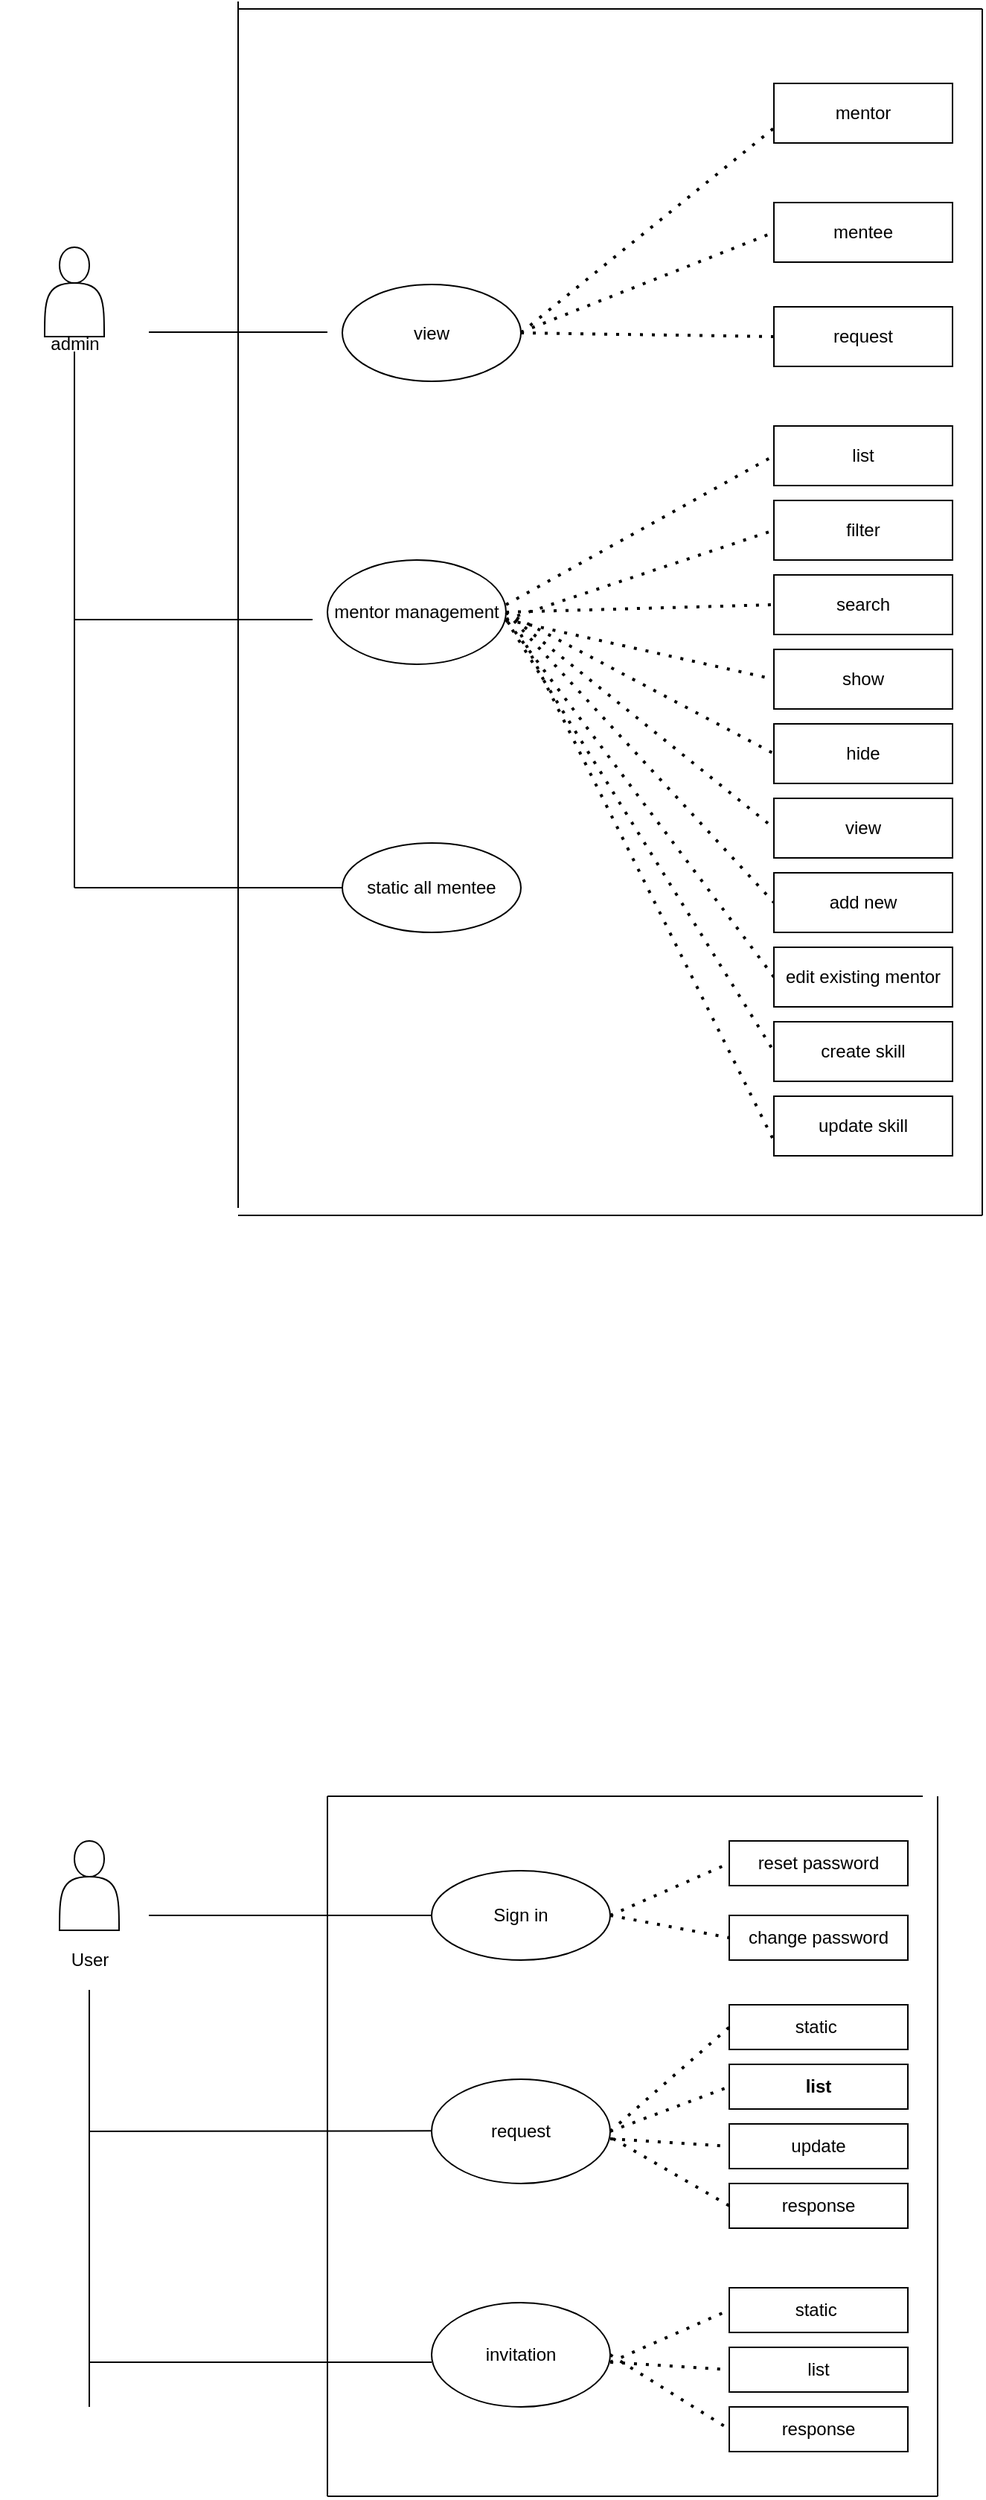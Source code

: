 <mxfile version="20.3.7" type="github">
  <diagram id="QXCmKPoplqcxUp9vM0Bt" name="Page-1">
    <mxGraphModel dx="2076" dy="1146" grid="1" gridSize="10" guides="1" tooltips="1" connect="1" arrows="1" fold="1" page="1" pageScale="1" pageWidth="850" pageHeight="1100" math="0" shadow="0">
      <root>
        <mxCell id="0" />
        <mxCell id="1" parent="0" />
        <mxCell id="h2GhNfGjHwMAatRYWjIX-1" value="&lt;span style=&quot;white-space: pre;&quot;&gt;	&lt;/span&gt;&lt;span style=&quot;white-space: pre;&quot;&gt;	&lt;/span&gt;&lt;span style=&quot;white-space: pre;&quot;&gt;	&lt;/span&gt;&lt;span style=&quot;white-space: pre;&quot;&gt;	&lt;/span&gt;&lt;br&gt;" style="shape=actor;whiteSpace=wrap;html=1;" vertex="1" parent="1">
          <mxGeometry x="90" y="200" width="40" height="60" as="geometry" />
        </mxCell>
        <mxCell id="h2GhNfGjHwMAatRYWjIX-2" value="" style="endArrow=none;html=1;rounded=0;" edge="1" parent="1">
          <mxGeometry width="50" height="50" relative="1" as="geometry">
            <mxPoint x="110" y="630" as="sourcePoint" />
            <mxPoint x="110" y="270" as="targetPoint" />
          </mxGeometry>
        </mxCell>
        <mxCell id="h2GhNfGjHwMAatRYWjIX-5" value="&amp;nbsp; &amp;nbsp; &amp;nbsp; admin" style="text;html=1;align=center;verticalAlign=middle;resizable=0;points=[];autosize=1;strokeColor=none;fillColor=none;" vertex="1" parent="1">
          <mxGeometry x="60" y="250" width="80" height="30" as="geometry" />
        </mxCell>
        <mxCell id="h2GhNfGjHwMAatRYWjIX-6" value="" style="endArrow=none;html=1;rounded=0;" edge="1" parent="1">
          <mxGeometry width="50" height="50" relative="1" as="geometry">
            <mxPoint x="280" y="257" as="sourcePoint" />
            <mxPoint x="160" y="257" as="targetPoint" />
          </mxGeometry>
        </mxCell>
        <mxCell id="h2GhNfGjHwMAatRYWjIX-7" value="" style="endArrow=none;html=1;rounded=0;" edge="1" parent="1">
          <mxGeometry width="50" height="50" relative="1" as="geometry">
            <mxPoint x="110" y="450" as="sourcePoint" />
            <mxPoint x="270" y="450" as="targetPoint" />
          </mxGeometry>
        </mxCell>
        <mxCell id="h2GhNfGjHwMAatRYWjIX-8" value="" style="endArrow=none;html=1;rounded=0;" edge="1" parent="1" target="h2GhNfGjHwMAatRYWjIX-9">
          <mxGeometry width="50" height="50" relative="1" as="geometry">
            <mxPoint x="110" y="630" as="sourcePoint" />
            <mxPoint x="270" y="530" as="targetPoint" />
          </mxGeometry>
        </mxCell>
        <mxCell id="h2GhNfGjHwMAatRYWjIX-9" value="static all mentee" style="ellipse;whiteSpace=wrap;html=1;" vertex="1" parent="1">
          <mxGeometry x="290" y="600" width="120" height="60" as="geometry" />
        </mxCell>
        <mxCell id="h2GhNfGjHwMAatRYWjIX-10" value="mentor management" style="ellipse;whiteSpace=wrap;html=1;" vertex="1" parent="1">
          <mxGeometry x="280" y="410" width="120" height="70" as="geometry" />
        </mxCell>
        <mxCell id="h2GhNfGjHwMAatRYWjIX-11" value="view" style="ellipse;whiteSpace=wrap;html=1;" vertex="1" parent="1">
          <mxGeometry x="290" y="225" width="120" height="65" as="geometry" />
        </mxCell>
        <mxCell id="h2GhNfGjHwMAatRYWjIX-12" value="" style="endArrow=none;dashed=1;html=1;dashPattern=1 3;strokeWidth=2;rounded=0;exitX=1;exitY=0.5;exitDx=0;exitDy=0;entryX=0;entryY=0.75;entryDx=0;entryDy=0;" edge="1" parent="1" source="h2GhNfGjHwMAatRYWjIX-11" target="h2GhNfGjHwMAatRYWjIX-26">
          <mxGeometry width="50" height="50" relative="1" as="geometry">
            <mxPoint x="460" y="350" as="sourcePoint" />
            <mxPoint x="470" y="230" as="targetPoint" />
          </mxGeometry>
        </mxCell>
        <mxCell id="h2GhNfGjHwMAatRYWjIX-14" value="" style="endArrow=none;dashed=1;html=1;dashPattern=1 3;strokeWidth=2;rounded=0;exitX=1;exitY=0.5;exitDx=0;exitDy=0;entryX=0;entryY=0.5;entryDx=0;entryDy=0;" edge="1" parent="1" source="h2GhNfGjHwMAatRYWjIX-11" target="h2GhNfGjHwMAatRYWjIX-29">
          <mxGeometry width="50" height="50" relative="1" as="geometry">
            <mxPoint x="410" y="340" as="sourcePoint" />
            <mxPoint x="490" y="280" as="targetPoint" />
          </mxGeometry>
        </mxCell>
        <mxCell id="h2GhNfGjHwMAatRYWjIX-15" value="" style="endArrow=none;dashed=1;html=1;dashPattern=1 3;strokeWidth=2;rounded=0;entryX=0;entryY=0.5;entryDx=0;entryDy=0;" edge="1" parent="1" target="h2GhNfGjHwMAatRYWjIX-28">
          <mxGeometry width="50" height="50" relative="1" as="geometry">
            <mxPoint x="410" y="257" as="sourcePoint" />
            <mxPoint x="460" y="250.864" as="targetPoint" />
          </mxGeometry>
        </mxCell>
        <mxCell id="h2GhNfGjHwMAatRYWjIX-18" value="" style="endArrow=none;dashed=1;html=1;dashPattern=1 3;strokeWidth=2;rounded=0;exitX=1;exitY=0.5;exitDx=0;exitDy=0;entryX=0;entryY=0.5;entryDx=0;entryDy=0;" edge="1" parent="1" source="h2GhNfGjHwMAatRYWjIX-10" target="h2GhNfGjHwMAatRYWjIX-35">
          <mxGeometry width="50" height="50" relative="1" as="geometry">
            <mxPoint x="460" y="460" as="sourcePoint" />
            <mxPoint x="500" y="370" as="targetPoint" />
          </mxGeometry>
        </mxCell>
        <mxCell id="h2GhNfGjHwMAatRYWjIX-19" value="" style="endArrow=none;dashed=1;html=1;dashPattern=1 3;strokeWidth=2;rounded=0;exitX=1;exitY=0.5;exitDx=0;exitDy=0;entryX=0;entryY=0.5;entryDx=0;entryDy=0;" edge="1" parent="1" source="h2GhNfGjHwMAatRYWjIX-10" target="h2GhNfGjHwMAatRYWjIX-36">
          <mxGeometry width="50" height="50" relative="1" as="geometry">
            <mxPoint x="410" y="455" as="sourcePoint" />
            <mxPoint x="520" y="440" as="targetPoint" />
          </mxGeometry>
        </mxCell>
        <mxCell id="h2GhNfGjHwMAatRYWjIX-20" value="" style="endArrow=none;dashed=1;html=1;dashPattern=1 3;strokeWidth=2;rounded=0;exitX=1;exitY=0.5;exitDx=0;exitDy=0;entryX=0;entryY=0.5;entryDx=0;entryDy=0;" edge="1" parent="1" source="h2GhNfGjHwMAatRYWjIX-10" target="h2GhNfGjHwMAatRYWjIX-34">
          <mxGeometry width="50" height="50" relative="1" as="geometry">
            <mxPoint x="410" y="455" as="sourcePoint" />
            <mxPoint x="470" y="360" as="targetPoint" />
          </mxGeometry>
        </mxCell>
        <mxCell id="h2GhNfGjHwMAatRYWjIX-21" value="" style="endArrow=none;dashed=1;html=1;dashPattern=1 3;strokeWidth=2;rounded=0;entryX=0;entryY=0.5;entryDx=0;entryDy=0;" edge="1" parent="1" target="h2GhNfGjHwMAatRYWjIX-38">
          <mxGeometry width="50" height="50" relative="1" as="geometry">
            <mxPoint x="400" y="450" as="sourcePoint" />
            <mxPoint x="490" y="550" as="targetPoint" />
          </mxGeometry>
        </mxCell>
        <mxCell id="h2GhNfGjHwMAatRYWjIX-22" value="" style="endArrow=none;dashed=1;html=1;dashPattern=1 3;strokeWidth=2;rounded=0;entryX=0;entryY=0.75;entryDx=0;entryDy=0;" edge="1" parent="1" target="h2GhNfGjHwMAatRYWjIX-39">
          <mxGeometry width="50" height="50" relative="1" as="geometry">
            <mxPoint x="410" y="460" as="sourcePoint" />
            <mxPoint x="470" y="610" as="targetPoint" />
          </mxGeometry>
        </mxCell>
        <mxCell id="h2GhNfGjHwMAatRYWjIX-24" value="" style="endArrow=none;dashed=1;html=1;dashPattern=1 3;strokeWidth=2;rounded=0;exitX=0;exitY=0.5;exitDx=0;exitDy=0;" edge="1" parent="1" source="h2GhNfGjHwMAatRYWjIX-37">
          <mxGeometry width="50" height="50" relative="1" as="geometry">
            <mxPoint x="550" y="510" as="sourcePoint" />
            <mxPoint x="400" y="450" as="targetPoint" />
          </mxGeometry>
        </mxCell>
        <mxCell id="h2GhNfGjHwMAatRYWjIX-26" value="mentor" style="rounded=0;whiteSpace=wrap;html=1;" vertex="1" parent="1">
          <mxGeometry x="580" y="90" width="120" height="40" as="geometry" />
        </mxCell>
        <mxCell id="h2GhNfGjHwMAatRYWjIX-28" value="mentee" style="rounded=0;whiteSpace=wrap;html=1;" vertex="1" parent="1">
          <mxGeometry x="580" y="170" width="120" height="40" as="geometry" />
        </mxCell>
        <mxCell id="h2GhNfGjHwMAatRYWjIX-29" value="request" style="rounded=0;whiteSpace=wrap;html=1;" vertex="1" parent="1">
          <mxGeometry x="580" y="240" width="120" height="40" as="geometry" />
        </mxCell>
        <mxCell id="h2GhNfGjHwMAatRYWjIX-30" value="list" style="rounded=0;whiteSpace=wrap;html=1;" vertex="1" parent="1">
          <mxGeometry x="580" y="320" width="120" height="40" as="geometry" />
        </mxCell>
        <mxCell id="h2GhNfGjHwMAatRYWjIX-31" value="filter" style="rounded=0;whiteSpace=wrap;html=1;" vertex="1" parent="1">
          <mxGeometry x="580" y="370" width="120" height="40" as="geometry" />
        </mxCell>
        <mxCell id="h2GhNfGjHwMAatRYWjIX-32" value="search" style="rounded=0;whiteSpace=wrap;html=1;" vertex="1" parent="1">
          <mxGeometry x="580" y="420" width="120" height="40" as="geometry" />
        </mxCell>
        <mxCell id="h2GhNfGjHwMAatRYWjIX-33" value="show" style="rounded=0;whiteSpace=wrap;html=1;" vertex="1" parent="1">
          <mxGeometry x="580" y="470" width="120" height="40" as="geometry" />
        </mxCell>
        <mxCell id="h2GhNfGjHwMAatRYWjIX-34" value="hide" style="rounded=0;whiteSpace=wrap;html=1;" vertex="1" parent="1">
          <mxGeometry x="580" y="520" width="120" height="40" as="geometry" />
        </mxCell>
        <mxCell id="h2GhNfGjHwMAatRYWjIX-35" value="view" style="rounded=0;whiteSpace=wrap;html=1;" vertex="1" parent="1">
          <mxGeometry x="580" y="570" width="120" height="40" as="geometry" />
        </mxCell>
        <mxCell id="h2GhNfGjHwMAatRYWjIX-36" value="add new" style="rounded=0;whiteSpace=wrap;html=1;" vertex="1" parent="1">
          <mxGeometry x="580" y="620" width="120" height="40" as="geometry" />
        </mxCell>
        <mxCell id="h2GhNfGjHwMAatRYWjIX-37" value="edit existing mentor" style="rounded=0;whiteSpace=wrap;html=1;" vertex="1" parent="1">
          <mxGeometry x="580" y="670" width="120" height="40" as="geometry" />
        </mxCell>
        <mxCell id="h2GhNfGjHwMAatRYWjIX-38" value="create skill" style="rounded=0;whiteSpace=wrap;html=1;" vertex="1" parent="1">
          <mxGeometry x="580" y="720" width="120" height="40" as="geometry" />
        </mxCell>
        <mxCell id="h2GhNfGjHwMAatRYWjIX-39" value="update skill" style="rounded=0;whiteSpace=wrap;html=1;" vertex="1" parent="1">
          <mxGeometry x="580" y="770" width="120" height="40" as="geometry" />
        </mxCell>
        <mxCell id="h2GhNfGjHwMAatRYWjIX-40" value="" style="endArrow=none;dashed=1;html=1;dashPattern=1 3;strokeWidth=2;rounded=0;entryX=0;entryY=0.5;entryDx=0;entryDy=0;" edge="1" parent="1" target="h2GhNfGjHwMAatRYWjIX-33">
          <mxGeometry width="50" height="50" relative="1" as="geometry">
            <mxPoint x="400" y="450" as="sourcePoint" />
            <mxPoint x="590" y="550" as="targetPoint" />
          </mxGeometry>
        </mxCell>
        <mxCell id="h2GhNfGjHwMAatRYWjIX-41" value="" style="endArrow=none;dashed=1;html=1;dashPattern=1 3;strokeWidth=2;rounded=0;exitX=1;exitY=0.5;exitDx=0;exitDy=0;entryX=0;entryY=0.5;entryDx=0;entryDy=0;" edge="1" parent="1" source="h2GhNfGjHwMAatRYWjIX-10" target="h2GhNfGjHwMAatRYWjIX-32">
          <mxGeometry width="50" height="50" relative="1" as="geometry">
            <mxPoint x="420" y="465" as="sourcePoint" />
            <mxPoint x="600" y="560" as="targetPoint" />
          </mxGeometry>
        </mxCell>
        <mxCell id="h2GhNfGjHwMAatRYWjIX-42" value="" style="endArrow=none;dashed=1;html=1;dashPattern=1 3;strokeWidth=2;rounded=0;entryX=0;entryY=0.5;entryDx=0;entryDy=0;" edge="1" parent="1" target="h2GhNfGjHwMAatRYWjIX-31">
          <mxGeometry width="50" height="50" relative="1" as="geometry">
            <mxPoint x="400" y="450" as="sourcePoint" />
            <mxPoint x="590" y="450" as="targetPoint" />
          </mxGeometry>
        </mxCell>
        <mxCell id="h2GhNfGjHwMAatRYWjIX-43" value="" style="endArrow=none;dashed=1;html=1;dashPattern=1 3;strokeWidth=2;rounded=0;entryX=0;entryY=0.5;entryDx=0;entryDy=0;" edge="1" parent="1" target="h2GhNfGjHwMAatRYWjIX-30">
          <mxGeometry width="50" height="50" relative="1" as="geometry">
            <mxPoint x="400" y="440" as="sourcePoint" />
            <mxPoint x="600" y="460" as="targetPoint" />
          </mxGeometry>
        </mxCell>
        <mxCell id="h2GhNfGjHwMAatRYWjIX-46" value="" style="endArrow=none;html=1;rounded=0;" edge="1" parent="1">
          <mxGeometry width="50" height="50" relative="1" as="geometry">
            <mxPoint x="720" y="850" as="sourcePoint" />
            <mxPoint x="720" y="40" as="targetPoint" />
          </mxGeometry>
        </mxCell>
        <mxCell id="h2GhNfGjHwMAatRYWjIX-47" value="" style="endArrow=none;html=1;rounded=0;" edge="1" parent="1">
          <mxGeometry width="50" height="50" relative="1" as="geometry">
            <mxPoint x="220" y="850" as="sourcePoint" />
            <mxPoint x="720" y="850" as="targetPoint" />
          </mxGeometry>
        </mxCell>
        <mxCell id="h2GhNfGjHwMAatRYWjIX-48" value="" style="endArrow=none;html=1;rounded=0;" edge="1" parent="1">
          <mxGeometry width="50" height="50" relative="1" as="geometry">
            <mxPoint x="220" y="40" as="sourcePoint" />
            <mxPoint x="720" y="40" as="targetPoint" />
          </mxGeometry>
        </mxCell>
        <mxCell id="h2GhNfGjHwMAatRYWjIX-49" value="" style="endArrow=none;html=1;rounded=0;" edge="1" parent="1">
          <mxGeometry width="50" height="50" relative="1" as="geometry">
            <mxPoint x="220" y="845" as="sourcePoint" />
            <mxPoint x="220" y="35" as="targetPoint" />
            <Array as="points">
              <mxPoint x="220" y="420" />
            </Array>
          </mxGeometry>
        </mxCell>
        <mxCell id="h2GhNfGjHwMAatRYWjIX-50" value="&lt;span style=&quot;white-space: pre;&quot;&gt;	&lt;/span&gt;&lt;span style=&quot;white-space: pre;&quot;&gt;	&lt;/span&gt;&lt;span style=&quot;white-space: pre;&quot;&gt;	&lt;/span&gt;&lt;span style=&quot;white-space: pre;&quot;&gt;	&lt;/span&gt;&lt;br&gt;" style="shape=actor;whiteSpace=wrap;html=1;" vertex="1" parent="1">
          <mxGeometry x="100" y="1270" width="40" height="60" as="geometry" />
        </mxCell>
        <mxCell id="h2GhNfGjHwMAatRYWjIX-51" value="&amp;nbsp; &amp;nbsp; &amp;nbsp; User" style="text;html=1;align=center;verticalAlign=middle;resizable=0;points=[];autosize=1;strokeColor=none;fillColor=none;" vertex="1" parent="1">
          <mxGeometry x="75" y="1335" width="70" height="30" as="geometry" />
        </mxCell>
        <mxCell id="h2GhNfGjHwMAatRYWjIX-52" value="" style="endArrow=none;html=1;rounded=0;" edge="1" parent="1">
          <mxGeometry width="50" height="50" relative="1" as="geometry">
            <mxPoint x="160" y="1320" as="sourcePoint" />
            <mxPoint x="350.0" y="1320" as="targetPoint" />
          </mxGeometry>
        </mxCell>
        <mxCell id="h2GhNfGjHwMAatRYWjIX-54" value="Sign in" style="ellipse;whiteSpace=wrap;html=1;" vertex="1" parent="1">
          <mxGeometry x="350" y="1290" width="120" height="60" as="geometry" />
        </mxCell>
        <mxCell id="h2GhNfGjHwMAatRYWjIX-55" value="request" style="ellipse;whiteSpace=wrap;html=1;" vertex="1" parent="1">
          <mxGeometry x="350" y="1430" width="120" height="70" as="geometry" />
        </mxCell>
        <mxCell id="h2GhNfGjHwMAatRYWjIX-56" value="invitation" style="ellipse;whiteSpace=wrap;html=1;" vertex="1" parent="1">
          <mxGeometry x="350" y="1580" width="120" height="70" as="geometry" />
        </mxCell>
        <mxCell id="h2GhNfGjHwMAatRYWjIX-57" value="" style="endArrow=none;html=1;rounded=0;" edge="1" parent="1">
          <mxGeometry width="50" height="50" relative="1" as="geometry">
            <mxPoint x="120" y="1650" as="sourcePoint" />
            <mxPoint x="120" y="1370" as="targetPoint" />
          </mxGeometry>
        </mxCell>
        <mxCell id="h2GhNfGjHwMAatRYWjIX-58" value="" style="endArrow=none;html=1;rounded=0;" edge="1" parent="1">
          <mxGeometry width="50" height="50" relative="1" as="geometry">
            <mxPoint x="120" y="1465" as="sourcePoint" />
            <mxPoint x="350.0" y="1464.66" as="targetPoint" />
          </mxGeometry>
        </mxCell>
        <mxCell id="h2GhNfGjHwMAatRYWjIX-59" value="" style="endArrow=none;html=1;rounded=0;" edge="1" parent="1">
          <mxGeometry width="50" height="50" relative="1" as="geometry">
            <mxPoint x="120" y="1620" as="sourcePoint" />
            <mxPoint x="350.0" y="1620" as="targetPoint" />
          </mxGeometry>
        </mxCell>
        <mxCell id="h2GhNfGjHwMAatRYWjIX-61" value="reset password" style="rounded=0;whiteSpace=wrap;html=1;" vertex="1" parent="1">
          <mxGeometry x="550" y="1270" width="120" height="30" as="geometry" />
        </mxCell>
        <mxCell id="h2GhNfGjHwMAatRYWjIX-62" value="change password" style="rounded=0;whiteSpace=wrap;html=1;" vertex="1" parent="1">
          <mxGeometry x="550" y="1320" width="120" height="30" as="geometry" />
        </mxCell>
        <mxCell id="h2GhNfGjHwMAatRYWjIX-64" value="static&amp;nbsp;" style="rounded=0;whiteSpace=wrap;html=1;" vertex="1" parent="1">
          <mxGeometry x="550" y="1380" width="120" height="30" as="geometry" />
        </mxCell>
        <mxCell id="h2GhNfGjHwMAatRYWjIX-65" value="list" style="rounded=0;whiteSpace=wrap;html=1;fontStyle=1" vertex="1" parent="1">
          <mxGeometry x="550" y="1420" width="120" height="30" as="geometry" />
        </mxCell>
        <mxCell id="h2GhNfGjHwMAatRYWjIX-66" value="update" style="rounded=0;whiteSpace=wrap;html=1;" vertex="1" parent="1">
          <mxGeometry x="550" y="1460" width="120" height="30" as="geometry" />
        </mxCell>
        <mxCell id="h2GhNfGjHwMAatRYWjIX-67" value="response" style="rounded=0;whiteSpace=wrap;html=1;" vertex="1" parent="1">
          <mxGeometry x="550" y="1500" width="120" height="30" as="geometry" />
        </mxCell>
        <mxCell id="h2GhNfGjHwMAatRYWjIX-68" value="static&amp;nbsp;" style="rounded=0;whiteSpace=wrap;html=1;" vertex="1" parent="1">
          <mxGeometry x="550" y="1570" width="120" height="30" as="geometry" />
        </mxCell>
        <mxCell id="h2GhNfGjHwMAatRYWjIX-69" value="list" style="rounded=0;whiteSpace=wrap;html=1;" vertex="1" parent="1">
          <mxGeometry x="550" y="1610" width="120" height="30" as="geometry" />
        </mxCell>
        <mxCell id="h2GhNfGjHwMAatRYWjIX-70" value="response" style="rounded=0;whiteSpace=wrap;html=1;" vertex="1" parent="1">
          <mxGeometry x="550" y="1650" width="120" height="30" as="geometry" />
        </mxCell>
        <mxCell id="h2GhNfGjHwMAatRYWjIX-72" value="" style="endArrow=none;dashed=1;html=1;dashPattern=1 3;strokeWidth=2;rounded=0;entryX=0;entryY=0.5;entryDx=0;entryDy=0;exitX=1;exitY=0.5;exitDx=0;exitDy=0;" edge="1" parent="1" source="h2GhNfGjHwMAatRYWjIX-56" target="h2GhNfGjHwMAatRYWjIX-70">
          <mxGeometry width="50" height="50" relative="1" as="geometry">
            <mxPoint x="390" y="1610" as="sourcePoint" />
            <mxPoint x="440" y="1560" as="targetPoint" />
          </mxGeometry>
        </mxCell>
        <mxCell id="h2GhNfGjHwMAatRYWjIX-73" value="" style="endArrow=none;dashed=1;html=1;dashPattern=1 3;strokeWidth=2;rounded=0;entryX=0;entryY=0.5;entryDx=0;entryDy=0;" edge="1" parent="1" target="h2GhNfGjHwMAatRYWjIX-69">
          <mxGeometry width="50" height="50" relative="1" as="geometry">
            <mxPoint x="470" y="1620" as="sourcePoint" />
            <mxPoint x="560" y="1675" as="targetPoint" />
          </mxGeometry>
        </mxCell>
        <mxCell id="h2GhNfGjHwMAatRYWjIX-74" value="" style="endArrow=none;dashed=1;html=1;dashPattern=1 3;strokeWidth=2;rounded=0;entryX=0;entryY=0.5;entryDx=0;entryDy=0;" edge="1" parent="1" target="h2GhNfGjHwMAatRYWjIX-68">
          <mxGeometry width="50" height="50" relative="1" as="geometry">
            <mxPoint x="470" y="1620" as="sourcePoint" />
            <mxPoint x="570" y="1685" as="targetPoint" />
          </mxGeometry>
        </mxCell>
        <mxCell id="h2GhNfGjHwMAatRYWjIX-75" value="" style="endArrow=none;dashed=1;html=1;dashPattern=1 3;strokeWidth=2;rounded=0;entryX=0;entryY=0.5;entryDx=0;entryDy=0;exitX=1.016;exitY=0.569;exitDx=0;exitDy=0;exitPerimeter=0;" edge="1" parent="1" source="h2GhNfGjHwMAatRYWjIX-55" target="h2GhNfGjHwMAatRYWjIX-67">
          <mxGeometry width="50" height="50" relative="1" as="geometry">
            <mxPoint x="480" y="1630" as="sourcePoint" />
            <mxPoint x="560" y="1635" as="targetPoint" />
          </mxGeometry>
        </mxCell>
        <mxCell id="h2GhNfGjHwMAatRYWjIX-76" value="" style="endArrow=none;dashed=1;html=1;dashPattern=1 3;strokeWidth=2;rounded=0;entryX=0;entryY=0.5;entryDx=0;entryDy=0;" edge="1" parent="1" target="h2GhNfGjHwMAatRYWjIX-66">
          <mxGeometry width="50" height="50" relative="1" as="geometry">
            <mxPoint x="470" y="1470" as="sourcePoint" />
            <mxPoint x="560" y="1525" as="targetPoint" />
          </mxGeometry>
        </mxCell>
        <mxCell id="h2GhNfGjHwMAatRYWjIX-77" value="" style="endArrow=none;dashed=1;html=1;dashPattern=1 3;strokeWidth=2;rounded=0;entryX=0;entryY=0.5;entryDx=0;entryDy=0;exitX=1;exitY=0.5;exitDx=0;exitDy=0;" edge="1" parent="1" source="h2GhNfGjHwMAatRYWjIX-55" target="h2GhNfGjHwMAatRYWjIX-65">
          <mxGeometry width="50" height="50" relative="1" as="geometry">
            <mxPoint x="491.92" y="1489.83" as="sourcePoint" />
            <mxPoint x="570" y="1535" as="targetPoint" />
          </mxGeometry>
        </mxCell>
        <mxCell id="h2GhNfGjHwMAatRYWjIX-78" value="" style="endArrow=none;dashed=1;html=1;dashPattern=1 3;strokeWidth=2;rounded=0;entryX=0;entryY=0.5;entryDx=0;entryDy=0;exitX=1;exitY=0.5;exitDx=0;exitDy=0;" edge="1" parent="1" source="h2GhNfGjHwMAatRYWjIX-55" target="h2GhNfGjHwMAatRYWjIX-64">
          <mxGeometry width="50" height="50" relative="1" as="geometry">
            <mxPoint x="501.92" y="1499.83" as="sourcePoint" />
            <mxPoint x="580" y="1545" as="targetPoint" />
          </mxGeometry>
        </mxCell>
        <mxCell id="h2GhNfGjHwMAatRYWjIX-79" value="" style="endArrow=none;dashed=1;html=1;dashPattern=1 3;strokeWidth=2;rounded=0;entryX=0;entryY=0.5;entryDx=0;entryDy=0;exitX=1;exitY=0.5;exitDx=0;exitDy=0;" edge="1" parent="1" source="h2GhNfGjHwMAatRYWjIX-54" target="h2GhNfGjHwMAatRYWjIX-62">
          <mxGeometry width="50" height="50" relative="1" as="geometry">
            <mxPoint x="480.0" y="1475" as="sourcePoint" />
            <mxPoint x="560" y="1405" as="targetPoint" />
          </mxGeometry>
        </mxCell>
        <mxCell id="h2GhNfGjHwMAatRYWjIX-80" value="" style="endArrow=none;dashed=1;html=1;dashPattern=1 3;strokeWidth=2;rounded=0;entryX=0;entryY=0.5;entryDx=0;entryDy=0;exitX=1;exitY=0.5;exitDx=0;exitDy=0;" edge="1" parent="1" source="h2GhNfGjHwMAatRYWjIX-54" target="h2GhNfGjHwMAatRYWjIX-61">
          <mxGeometry width="50" height="50" relative="1" as="geometry">
            <mxPoint x="480" y="1330" as="sourcePoint" />
            <mxPoint x="560" y="1345" as="targetPoint" />
          </mxGeometry>
        </mxCell>
        <mxCell id="h2GhNfGjHwMAatRYWjIX-81" value="" style="endArrow=none;html=1;rounded=0;" edge="1" parent="1">
          <mxGeometry width="50" height="50" relative="1" as="geometry">
            <mxPoint x="680" y="1240" as="sourcePoint" />
            <mxPoint x="280" y="1240" as="targetPoint" />
          </mxGeometry>
        </mxCell>
        <mxCell id="h2GhNfGjHwMAatRYWjIX-82" value="" style="endArrow=none;html=1;rounded=0;" edge="1" parent="1">
          <mxGeometry width="50" height="50" relative="1" as="geometry">
            <mxPoint x="690" y="1710" as="sourcePoint" />
            <mxPoint x="690" y="1240" as="targetPoint" />
          </mxGeometry>
        </mxCell>
        <mxCell id="h2GhNfGjHwMAatRYWjIX-83" value="" style="endArrow=none;html=1;rounded=0;" edge="1" parent="1">
          <mxGeometry width="50" height="50" relative="1" as="geometry">
            <mxPoint x="690" y="1710" as="sourcePoint" />
            <mxPoint x="280" y="1710" as="targetPoint" />
          </mxGeometry>
        </mxCell>
        <mxCell id="h2GhNfGjHwMAatRYWjIX-84" value="" style="endArrow=none;html=1;rounded=0;" edge="1" parent="1">
          <mxGeometry width="50" height="50" relative="1" as="geometry">
            <mxPoint x="280" y="1710" as="sourcePoint" />
            <mxPoint x="280" y="1240" as="targetPoint" />
          </mxGeometry>
        </mxCell>
      </root>
    </mxGraphModel>
  </diagram>
</mxfile>
